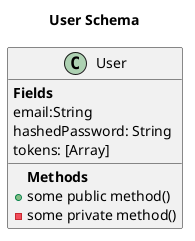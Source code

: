 @startuml
title  User Schema

class User {
  {field} <b>Fields</b>
  email:String
  hashedPassword: String
  tokens: [Array]

  {method}<b>Methods</b>
  +some public method()
  -some private method()
}
@enduml




